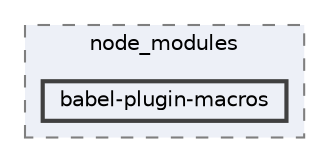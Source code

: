 digraph "pkiclassroomrescheduler/src/main/frontend/node_modules/babel-plugin-macros"
{
 // LATEX_PDF_SIZE
  bgcolor="transparent";
  edge [fontname=Helvetica,fontsize=10,labelfontname=Helvetica,labelfontsize=10];
  node [fontname=Helvetica,fontsize=10,shape=box,height=0.2,width=0.4];
  compound=true
  subgraph clusterdir_72953eda66ccb3a2722c28e1c3e6c23b {
    graph [ bgcolor="#edf0f7", pencolor="grey50", label="node_modules", fontname=Helvetica,fontsize=10 style="filled,dashed", URL="dir_72953eda66ccb3a2722c28e1c3e6c23b.html",tooltip=""]
  dir_f49643fac6b57e0d8eda320fb0263f4e [label="babel-plugin-macros", fillcolor="#edf0f7", color="grey25", style="filled,bold", URL="dir_f49643fac6b57e0d8eda320fb0263f4e.html",tooltip=""];
  }
}
